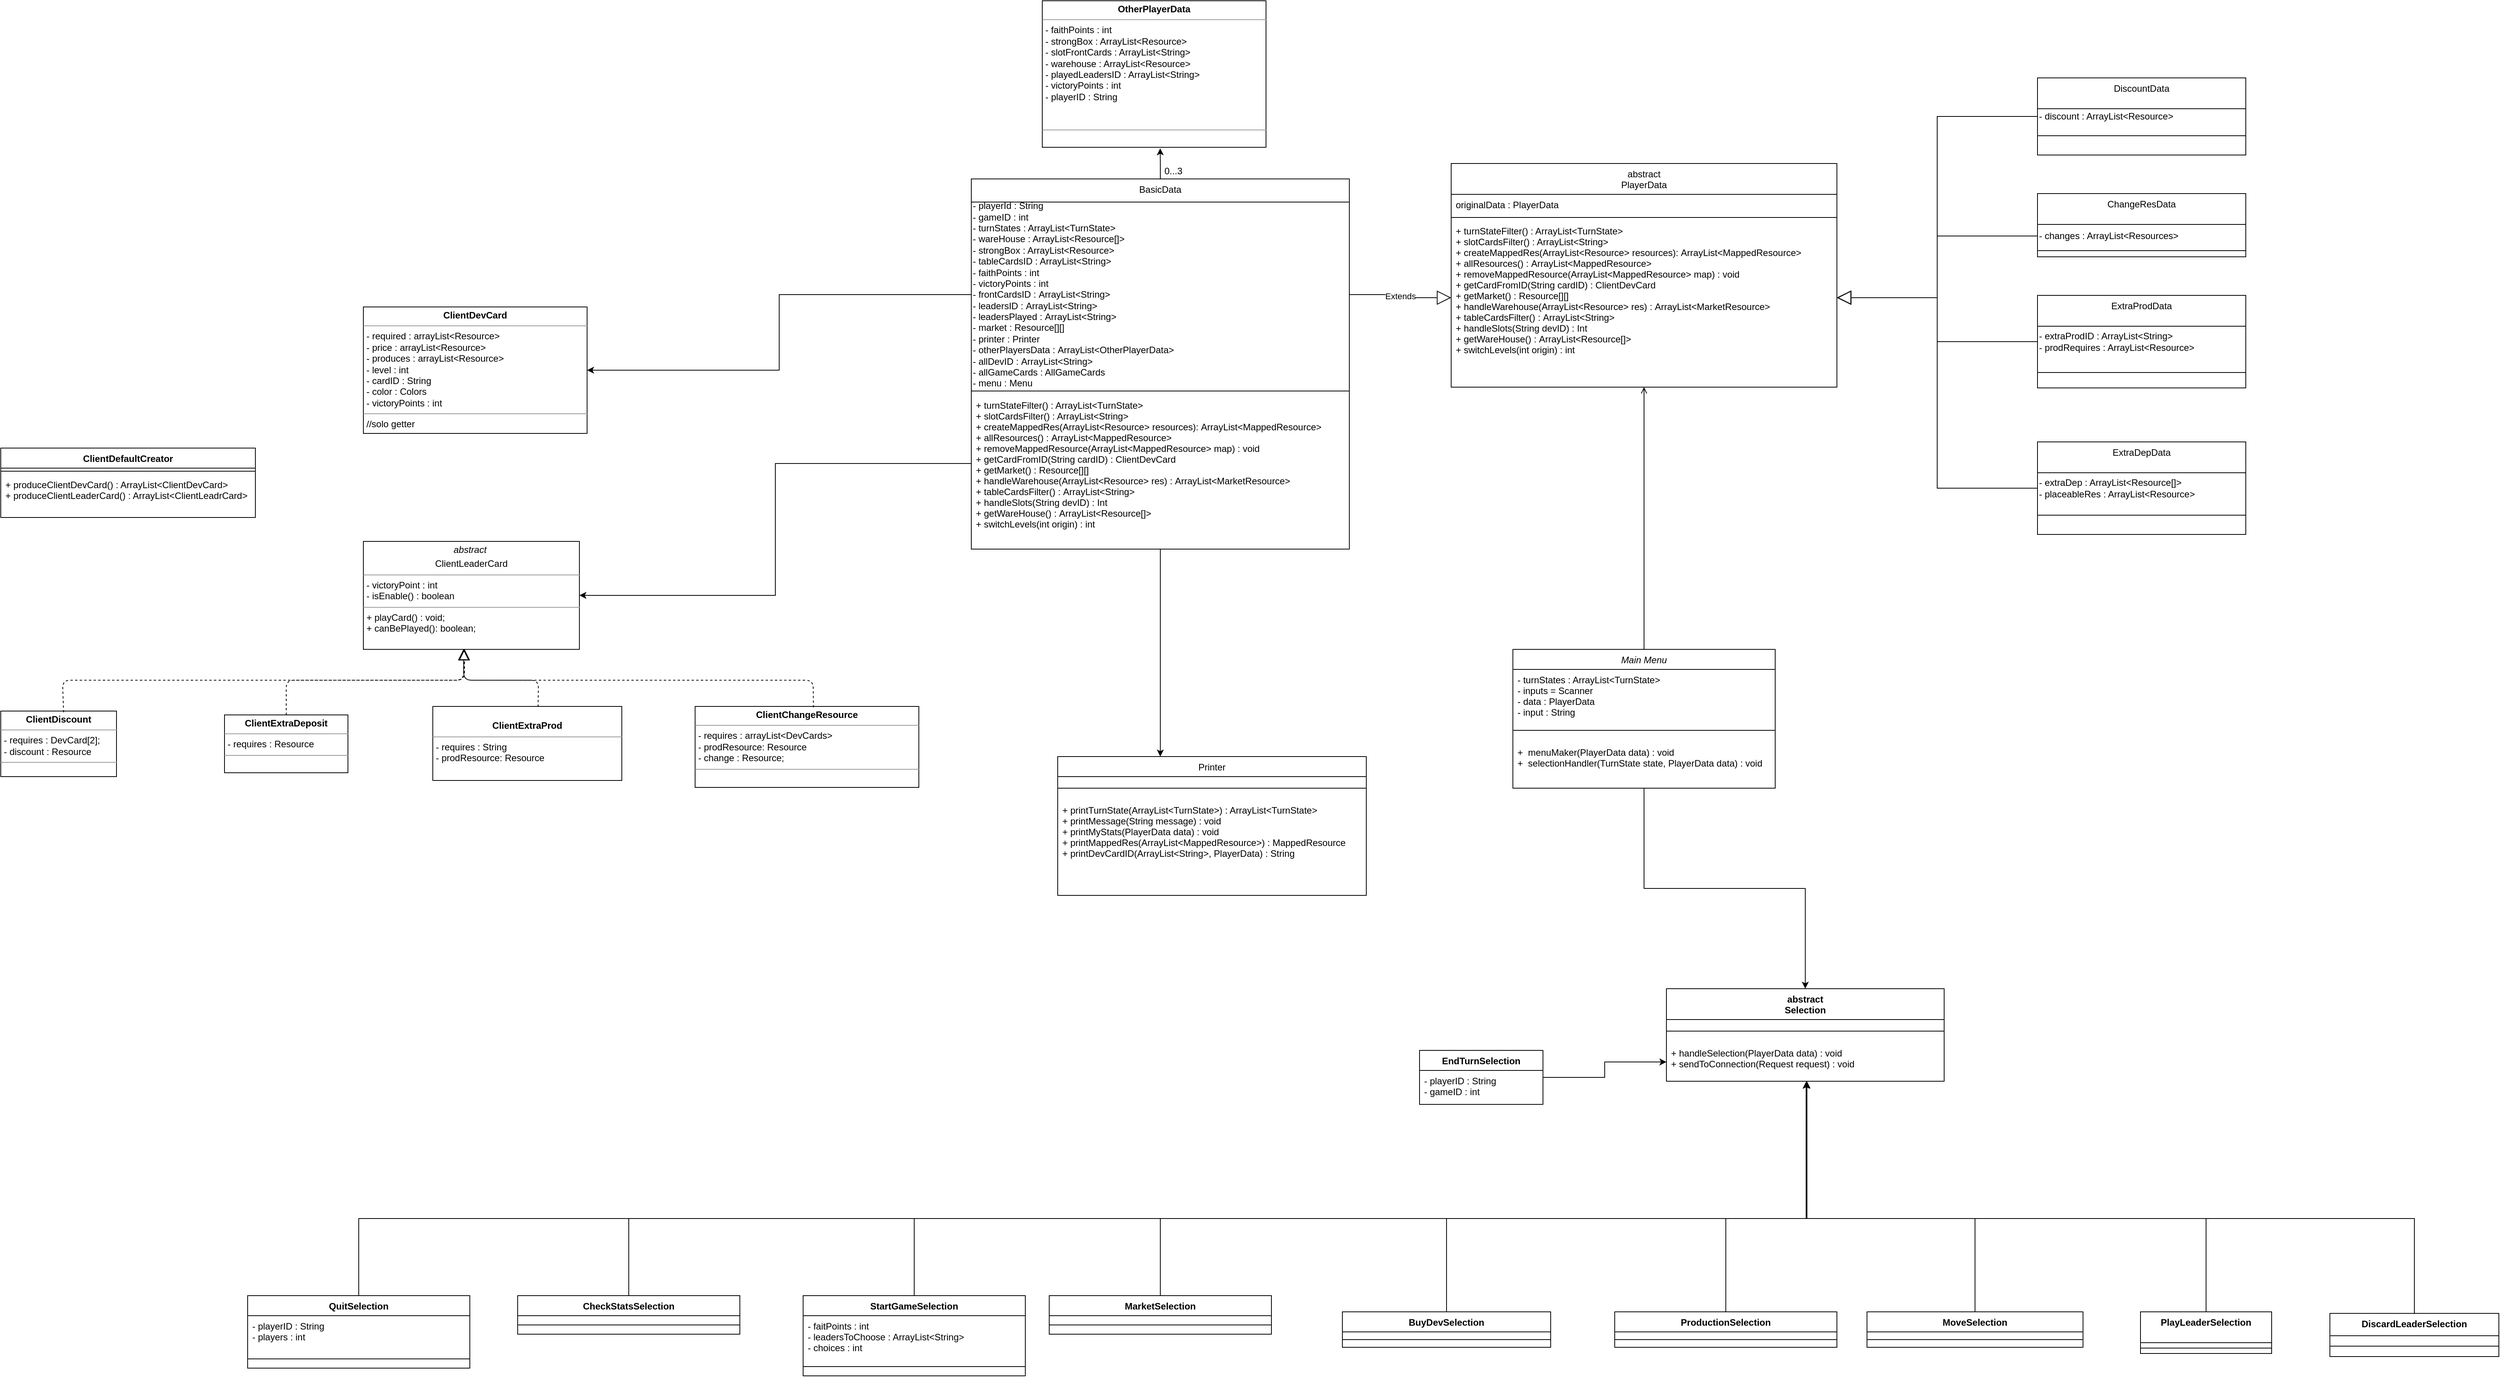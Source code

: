 <mxfile version="14.6.10" type="github">
  <diagram id="C5RBs43oDa-KdzZeNtuy" name="Page-1">
    <mxGraphModel dx="1479" dy="426" grid="1" gridSize="10" guides="1" tooltips="1" connect="1" arrows="1" fold="1" page="1" pageScale="1" pageWidth="827" pageHeight="1169" math="0" shadow="0">
      <root>
        <mxCell id="WIyWlLk6GJQsqaUBKTNV-0" />
        <mxCell id="WIyWlLk6GJQsqaUBKTNV-1" parent="WIyWlLk6GJQsqaUBKTNV-0" />
        <mxCell id="fk8g1e5_puwbV-77GHfn-81" style="edgeStyle=orthogonalEdgeStyle;rounded=0;orthogonalLoop=1;jettySize=auto;html=1;entryX=0.5;entryY=0;entryDx=0;entryDy=0;" parent="WIyWlLk6GJQsqaUBKTNV-1" source="zkfFHV4jXpPFQw0GAbJ--0" target="fk8g1e5_puwbV-77GHfn-21" edge="1">
          <mxGeometry relative="1" as="geometry" />
        </mxCell>
        <mxCell id="zkfFHV4jXpPFQw0GAbJ--0" value="Main Menu" style="swimlane;fontStyle=2;align=center;verticalAlign=top;childLayout=stackLayout;horizontal=1;startSize=26;horizontalStack=0;resizeParent=1;resizeLast=0;collapsible=1;marginBottom=0;rounded=0;shadow=0;strokeWidth=1;" parent="WIyWlLk6GJQsqaUBKTNV-1" vertex="1">
          <mxGeometry x="1170" y="861" width="340" height="180" as="geometry">
            <mxRectangle x="230" y="140" width="160" height="26" as="alternateBounds" />
          </mxGeometry>
        </mxCell>
        <mxCell id="zkfFHV4jXpPFQw0GAbJ--2" value="- turnStates : ArrayList&lt;TurnState&gt;&#xa;- inputs = Scanner&#xa;- data : PlayerData&#xa;- input : String" style="text;align=left;verticalAlign=top;spacingLeft=4;spacingRight=4;overflow=hidden;rotatable=0;points=[[0,0.5],[1,0.5]];portConstraint=eastwest;rounded=0;shadow=0;html=0;" parent="zkfFHV4jXpPFQw0GAbJ--0" vertex="1">
          <mxGeometry y="26" width="340" height="64" as="geometry" />
        </mxCell>
        <mxCell id="zkfFHV4jXpPFQw0GAbJ--4" value="" style="line;html=1;strokeWidth=1;align=left;verticalAlign=middle;spacingTop=-1;spacingLeft=3;spacingRight=3;rotatable=0;labelPosition=right;points=[];portConstraint=eastwest;" parent="zkfFHV4jXpPFQw0GAbJ--0" vertex="1">
          <mxGeometry y="90" width="340" height="30" as="geometry" />
        </mxCell>
        <mxCell id="zkfFHV4jXpPFQw0GAbJ--5" value="+  menuMaker(PlayerData data) : void&#xa;+  selectionHandler(TurnState state, PlayerData data) : void" style="text;align=left;verticalAlign=top;spacingLeft=4;spacingRight=4;overflow=hidden;rotatable=0;points=[[0,0.5],[1,0.5]];portConstraint=eastwest;" parent="zkfFHV4jXpPFQw0GAbJ--0" vertex="1">
          <mxGeometry y="120" width="340" height="50" as="geometry" />
        </mxCell>
        <mxCell id="zkfFHV4jXpPFQw0GAbJ--17" value="abstract&#xa;PlayerData" style="swimlane;fontStyle=0;align=center;verticalAlign=top;childLayout=stackLayout;horizontal=1;startSize=40;horizontalStack=0;resizeParent=1;resizeLast=0;collapsible=1;marginBottom=0;rounded=0;shadow=0;strokeWidth=1;" parent="WIyWlLk6GJQsqaUBKTNV-1" vertex="1">
          <mxGeometry x="1090" y="231" width="500" height="290" as="geometry">
            <mxRectangle x="550" y="140" width="160" height="26" as="alternateBounds" />
          </mxGeometry>
        </mxCell>
        <mxCell id="zkfFHV4jXpPFQw0GAbJ--18" value="originalData : PlayerData" style="text;align=left;verticalAlign=top;spacingLeft=4;spacingRight=4;overflow=hidden;rotatable=0;points=[[0,0.5],[1,0.5]];portConstraint=eastwest;" parent="zkfFHV4jXpPFQw0GAbJ--17" vertex="1">
          <mxGeometry y="40" width="500" height="26" as="geometry" />
        </mxCell>
        <mxCell id="zkfFHV4jXpPFQw0GAbJ--23" value="" style="line;html=1;strokeWidth=1;align=left;verticalAlign=middle;spacingTop=-1;spacingLeft=3;spacingRight=3;rotatable=0;labelPosition=right;points=[];portConstraint=eastwest;" parent="zkfFHV4jXpPFQw0GAbJ--17" vertex="1">
          <mxGeometry y="66" width="500" height="8" as="geometry" />
        </mxCell>
        <mxCell id="zkfFHV4jXpPFQw0GAbJ--25" value="+ turnStateFilter() : ArrayList&lt;TurnState&gt;&#xa;+ slotCardsFilter() : ArrayList&lt;String&gt;&#xa;+ createMappedRes(ArrayList&lt;Resource&gt; resources): ArrayList&lt;MappedResource&gt;&#xa;+ allResources() : ArrayList&lt;MappedResource&gt;&#xa;+ removeMappedResource(ArrayList&lt;MappedResource&gt; map) : void&#xa;+ getCardFromID(String cardID) : ClientDevCard&#xa;+ getMarket() : Resource[][]&#xa;+ handleWarehouse(ArrayList&lt;Resource&gt; res) : ArrayList&lt;MarketResource&gt;&#xa;+ tableCardsFilter() : ArrayList&lt;String&gt;&#xa;+ handleSlots(String devID) : Int&#xa;+ getWareHouse() : ArrayList&lt;Resource[]&gt;&#xa;+ switchLevels(int origin) : int " style="text;align=left;verticalAlign=top;spacingLeft=4;spacingRight=4;overflow=hidden;rotatable=0;points=[[0,0.5],[1,0.5]];portConstraint=eastwest;" parent="zkfFHV4jXpPFQw0GAbJ--17" vertex="1">
          <mxGeometry y="74" width="500" height="200" as="geometry" />
        </mxCell>
        <mxCell id="zkfFHV4jXpPFQw0GAbJ--26" value="" style="endArrow=open;shadow=0;strokeWidth=1;rounded=0;endFill=1;edgeStyle=elbowEdgeStyle;elbow=vertical;entryX=0.5;entryY=1;entryDx=0;entryDy=0;" parent="WIyWlLk6GJQsqaUBKTNV-1" source="zkfFHV4jXpPFQw0GAbJ--0" target="zkfFHV4jXpPFQw0GAbJ--17" edge="1">
          <mxGeometry x="0.5" y="41" relative="1" as="geometry">
            <mxPoint x="325" y="753" as="sourcePoint" />
            <mxPoint x="955" y="956.333" as="targetPoint" />
            <mxPoint x="-40" y="32" as="offset" />
          </mxGeometry>
        </mxCell>
        <mxCell id="576dkOfcxSaE496_4mNY-15" style="edgeStyle=orthogonalEdgeStyle;rounded=0;orthogonalLoop=1;jettySize=auto;html=1;" edge="1" parent="WIyWlLk6GJQsqaUBKTNV-1" source="JJriD7b2xeksv05l2RdO-20" target="576dkOfcxSaE496_4mNY-11">
          <mxGeometry relative="1" as="geometry">
            <Array as="points">
              <mxPoint x="713" y="940" />
              <mxPoint x="713" y="940" />
            </Array>
          </mxGeometry>
        </mxCell>
        <mxCell id="576dkOfcxSaE496_4mNY-17" style="edgeStyle=orthogonalEdgeStyle;rounded=0;orthogonalLoop=1;jettySize=auto;html=1;entryX=0.527;entryY=1.007;entryDx=0;entryDy=0;entryPerimeter=0;" edge="1" parent="WIyWlLk6GJQsqaUBKTNV-1" source="JJriD7b2xeksv05l2RdO-20" target="576dkOfcxSaE496_4mNY-16">
          <mxGeometry relative="1" as="geometry" />
        </mxCell>
        <mxCell id="JJriD7b2xeksv05l2RdO-20" value="BasicData" style="swimlane;fontStyle=0;align=center;verticalAlign=top;childLayout=stackLayout;horizontal=1;startSize=30;horizontalStack=0;resizeParent=1;resizeLast=0;collapsible=1;marginBottom=0;rounded=0;shadow=0;strokeWidth=1;" parent="WIyWlLk6GJQsqaUBKTNV-1" vertex="1">
          <mxGeometry x="468" y="251" width="490" height="480" as="geometry">
            <mxRectangle x="130" y="380" width="160" height="26" as="alternateBounds" />
          </mxGeometry>
        </mxCell>
        <mxCell id="fk8g1e5_puwbV-77GHfn-4" value="- playerId : String&lt;br&gt;- gameID : int&lt;br&gt;- turnStates : ArrayList&amp;lt;TurnState&amp;gt;&lt;br&gt;- wareHouse : ArrayList&amp;lt;Resource[]&amp;gt;&lt;br&gt;- strongBox : ArrayList&amp;lt;Resource&amp;gt;&lt;br&gt;- tableCardsID : ArrayList&amp;lt;String&amp;gt;&lt;br&gt;- faithPoints : int&lt;br&gt;- victoryPoints : int&lt;br&gt;- frontCardsID :&amp;nbsp;ArrayList&amp;lt;String&amp;gt;&lt;br&gt;- leadersID :&amp;nbsp;ArrayList&amp;lt;String&amp;gt;&lt;br&gt;- leadersPlayed :&amp;nbsp;ArrayList&amp;lt;String&amp;gt;&lt;br&gt;- market : Resource[][]&lt;br&gt;- printer : Printer&lt;br&gt;- otherPlayersData :&amp;nbsp;ArrayList&amp;lt;OtherPlayerData&amp;gt;&lt;br&gt;- allDevID :&amp;nbsp;ArrayList&amp;lt;String&amp;gt;&lt;br&gt;- allGameCards : AllGameCards&lt;br&gt;- menu : Menu" style="text;html=1;align=left;verticalAlign=middle;resizable=0;points=[];autosize=1;strokeColor=none;" parent="JJriD7b2xeksv05l2RdO-20" vertex="1">
          <mxGeometry y="30" width="490" height="240" as="geometry" />
        </mxCell>
        <mxCell id="JJriD7b2xeksv05l2RdO-21" value="" style="line;html=1;strokeWidth=1;align=left;verticalAlign=middle;spacingTop=-1;spacingLeft=3;spacingRight=3;rotatable=0;labelPosition=right;points=[];portConstraint=eastwest;" parent="JJriD7b2xeksv05l2RdO-20" vertex="1">
          <mxGeometry y="270" width="490" height="10" as="geometry" />
        </mxCell>
        <mxCell id="576dkOfcxSaE496_4mNY-0" value="+ turnStateFilter() : ArrayList&lt;TurnState&gt;&#xa;+ slotCardsFilter() : ArrayList&lt;String&gt;&#xa;+ createMappedRes(ArrayList&lt;Resource&gt; resources): ArrayList&lt;MappedResource&gt;&#xa;+ allResources() : ArrayList&lt;MappedResource&gt;&#xa;+ removeMappedResource(ArrayList&lt;MappedResource&gt; map) : void&#xa;+ getCardFromID(String cardID) : ClientDevCard&#xa;+ getMarket() : Resource[][]&#xa;+ handleWarehouse(ArrayList&lt;Resource&gt; res) : ArrayList&lt;MarketResource&gt;&#xa;+ tableCardsFilter() : ArrayList&lt;String&gt;&#xa;+ handleSlots(String devID) : Int&#xa;+ getWareHouse() : ArrayList&lt;Resource[]&gt;&#xa;+ switchLevels(int origin) : int " style="text;align=left;verticalAlign=top;spacingLeft=4;spacingRight=4;overflow=hidden;rotatable=0;points=[[0,0.5],[1,0.5]];portConstraint=eastwest;" vertex="1" parent="JJriD7b2xeksv05l2RdO-20">
          <mxGeometry y="280" width="490" height="200" as="geometry" />
        </mxCell>
        <mxCell id="JJriD7b2xeksv05l2RdO-22" value="ExtraProdData" style="swimlane;fontStyle=0;align=center;verticalAlign=top;childLayout=stackLayout;horizontal=1;startSize=40;horizontalStack=0;resizeParent=1;resizeLast=0;collapsible=1;marginBottom=0;rounded=0;shadow=0;strokeWidth=1;" parent="WIyWlLk6GJQsqaUBKTNV-1" vertex="1">
          <mxGeometry x="1850" y="402" width="270" height="120" as="geometry">
            <mxRectangle x="130" y="380" width="160" height="26" as="alternateBounds" />
          </mxGeometry>
        </mxCell>
        <mxCell id="fk8g1e5_puwbV-77GHfn-3" value="- extraProdID : ArrayList&amp;lt;String&amp;gt;&lt;br&gt;- prodRequires : ArrayList&amp;lt;Resource&amp;gt;" style="text;html=1;strokeColor=none;fillColor=none;align=left;verticalAlign=middle;whiteSpace=wrap;rounded=0;" parent="JJriD7b2xeksv05l2RdO-22" vertex="1">
          <mxGeometry y="40" width="270" height="40" as="geometry" />
        </mxCell>
        <mxCell id="JJriD7b2xeksv05l2RdO-23" value="" style="line;html=1;strokeWidth=1;align=left;verticalAlign=middle;spacingTop=-1;spacingLeft=3;spacingRight=3;rotatable=0;labelPosition=right;points=[];portConstraint=eastwest;" parent="JJriD7b2xeksv05l2RdO-22" vertex="1">
          <mxGeometry y="80" width="270" height="40" as="geometry" />
        </mxCell>
        <mxCell id="JJriD7b2xeksv05l2RdO-24" value="ExtraDepData" style="swimlane;fontStyle=0;align=center;verticalAlign=top;childLayout=stackLayout;horizontal=1;startSize=40;horizontalStack=0;resizeParent=1;resizeLast=0;collapsible=1;marginBottom=0;rounded=0;shadow=0;strokeWidth=1;" parent="WIyWlLk6GJQsqaUBKTNV-1" vertex="1">
          <mxGeometry x="1850" y="592" width="270" height="120" as="geometry">
            <mxRectangle x="130" y="380" width="160" height="26" as="alternateBounds" />
          </mxGeometry>
        </mxCell>
        <mxCell id="fk8g1e5_puwbV-77GHfn-2" value="- extraDep : ArrayList&amp;lt;Resource[]&amp;gt;&lt;br&gt;- placeableRes : ArrayList&amp;lt;Resource&amp;gt;" style="text;html=1;strokeColor=none;fillColor=none;align=left;verticalAlign=middle;whiteSpace=wrap;rounded=0;" parent="JJriD7b2xeksv05l2RdO-24" vertex="1">
          <mxGeometry y="40" width="270" height="40" as="geometry" />
        </mxCell>
        <mxCell id="JJriD7b2xeksv05l2RdO-25" value="" style="line;html=1;strokeWidth=1;align=left;verticalAlign=middle;spacingTop=-1;spacingLeft=3;spacingRight=3;rotatable=0;labelPosition=right;points=[];portConstraint=eastwest;" parent="JJriD7b2xeksv05l2RdO-24" vertex="1">
          <mxGeometry y="80" width="270" height="30" as="geometry" />
        </mxCell>
        <mxCell id="JJriD7b2xeksv05l2RdO-26" value="DiscountData" style="swimlane;fontStyle=0;align=center;verticalAlign=top;childLayout=stackLayout;horizontal=1;startSize=40;horizontalStack=0;resizeParent=1;resizeLast=0;collapsible=1;marginBottom=0;rounded=0;shadow=0;strokeWidth=1;" parent="WIyWlLk6GJQsqaUBKTNV-1" vertex="1">
          <mxGeometry x="1850" y="120" width="270" height="100" as="geometry">
            <mxRectangle x="130" y="380" width="160" height="26" as="alternateBounds" />
          </mxGeometry>
        </mxCell>
        <mxCell id="fk8g1e5_puwbV-77GHfn-1" value="- discount : ArrayList&amp;lt;Resource&amp;gt;" style="text;html=1;strokeColor=none;fillColor=none;align=left;verticalAlign=middle;whiteSpace=wrap;rounded=0;" parent="JJriD7b2xeksv05l2RdO-26" vertex="1">
          <mxGeometry y="40" width="270" height="20" as="geometry" />
        </mxCell>
        <mxCell id="JJriD7b2xeksv05l2RdO-27" value="" style="line;html=1;strokeWidth=1;align=left;verticalAlign=middle;spacingTop=-1;spacingLeft=3;spacingRight=3;rotatable=0;labelPosition=right;points=[];portConstraint=eastwest;" parent="JJriD7b2xeksv05l2RdO-26" vertex="1">
          <mxGeometry y="60" width="270" height="30" as="geometry" />
        </mxCell>
        <mxCell id="JJriD7b2xeksv05l2RdO-33" value="ChangeResData&#xa;" style="swimlane;fontStyle=0;align=center;verticalAlign=top;childLayout=stackLayout;horizontal=1;startSize=40;horizontalStack=0;resizeParent=1;resizeLast=0;collapsible=1;marginBottom=0;rounded=0;shadow=0;strokeWidth=1;" parent="WIyWlLk6GJQsqaUBKTNV-1" vertex="1">
          <mxGeometry x="1850" y="270" width="270" height="82" as="geometry">
            <mxRectangle x="130" y="380" width="160" height="26" as="alternateBounds" />
          </mxGeometry>
        </mxCell>
        <mxCell id="fk8g1e5_puwbV-77GHfn-0" value="- changes : ArrayList&amp;lt;Resources&amp;gt;" style="text;html=1;strokeColor=none;fillColor=none;align=left;verticalAlign=middle;whiteSpace=wrap;rounded=0;" parent="JJriD7b2xeksv05l2RdO-33" vertex="1">
          <mxGeometry y="40" width="270" height="30" as="geometry" />
        </mxCell>
        <mxCell id="JJriD7b2xeksv05l2RdO-34" value="" style="line;html=1;strokeWidth=1;align=left;verticalAlign=middle;spacingTop=-1;spacingLeft=3;spacingRight=3;rotatable=0;labelPosition=right;points=[];portConstraint=eastwest;" parent="JJriD7b2xeksv05l2RdO-33" vertex="1">
          <mxGeometry y="70" width="270" height="8" as="geometry" />
        </mxCell>
        <mxCell id="fk8g1e5_puwbV-77GHfn-8" value="" style="endArrow=block;endSize=16;endFill=0;html=1;rounded=0;edgeStyle=orthogonalEdgeStyle;entryX=1;entryY=0.5;entryDx=0;entryDy=0;" parent="WIyWlLk6GJQsqaUBKTNV-1" source="fk8g1e5_puwbV-77GHfn-3" target="zkfFHV4jXpPFQw0GAbJ--25" edge="1">
          <mxGeometry width="160" relative="1" as="geometry">
            <mxPoint x="1690" y="462" as="sourcePoint" />
            <mxPoint x="1690" y="462" as="targetPoint" />
          </mxGeometry>
        </mxCell>
        <mxCell id="fk8g1e5_puwbV-77GHfn-9" value="" style="endArrow=block;endSize=16;endFill=0;html=1;rounded=0;edgeStyle=orthogonalEdgeStyle;entryX=1;entryY=0.5;entryDx=0;entryDy=0;" parent="WIyWlLk6GJQsqaUBKTNV-1" source="fk8g1e5_puwbV-77GHfn-0" target="zkfFHV4jXpPFQw0GAbJ--25" edge="1">
          <mxGeometry width="160" relative="1" as="geometry">
            <mxPoint x="1690" y="325" as="sourcePoint" />
            <mxPoint x="1640" y="421" as="targetPoint" />
            <Array as="points">
              <mxPoint x="1720" y="325" />
              <mxPoint x="1720" y="405" />
            </Array>
          </mxGeometry>
        </mxCell>
        <mxCell id="fk8g1e5_puwbV-77GHfn-10" value="" style="endArrow=block;endSize=16;endFill=0;html=1;rounded=0;edgeStyle=orthogonalEdgeStyle;" parent="WIyWlLk6GJQsqaUBKTNV-1" source="fk8g1e5_puwbV-77GHfn-1" target="zkfFHV4jXpPFQw0GAbJ--25" edge="1">
          <mxGeometry width="160" relative="1" as="geometry">
            <mxPoint x="1690" y="170" as="sourcePoint" />
            <mxPoint x="1690" y="170" as="targetPoint" />
            <Array as="points">
              <mxPoint x="1720" y="170" />
              <mxPoint x="1720" y="405" />
            </Array>
          </mxGeometry>
        </mxCell>
        <mxCell id="fk8g1e5_puwbV-77GHfn-11" value="" style="endArrow=block;endSize=16;endFill=0;html=1;rounded=0;edgeStyle=orthogonalEdgeStyle;exitX=0;exitY=0.5;exitDx=0;exitDy=0;" parent="WIyWlLk6GJQsqaUBKTNV-1" source="fk8g1e5_puwbV-77GHfn-2" target="zkfFHV4jXpPFQw0GAbJ--25" edge="1">
          <mxGeometry width="160" relative="1" as="geometry">
            <mxPoint x="1720" y="691" as="sourcePoint" />
            <mxPoint x="1690" y="652" as="targetPoint" />
            <Array as="points">
              <mxPoint x="1720" y="652" />
              <mxPoint x="1720" y="405" />
            </Array>
          </mxGeometry>
        </mxCell>
        <mxCell id="fk8g1e5_puwbV-77GHfn-12" value="Extends" style="endArrow=block;endSize=16;endFill=0;html=1;rounded=0;edgeStyle=orthogonalEdgeStyle;entryX=0;entryY=0.5;entryDx=0;entryDy=0;" parent="WIyWlLk6GJQsqaUBKTNV-1" source="fk8g1e5_puwbV-77GHfn-4" target="zkfFHV4jXpPFQw0GAbJ--25" edge="1">
          <mxGeometry width="160" relative="1" as="geometry">
            <mxPoint x="912" y="411" as="sourcePoint" />
            <mxPoint x="1072" y="411" as="targetPoint" />
          </mxGeometry>
        </mxCell>
        <mxCell id="fk8g1e5_puwbV-77GHfn-21" value="abstract&#xa;Selection" style="swimlane;fontStyle=1;align=center;verticalAlign=top;childLayout=stackLayout;horizontal=1;startSize=40;horizontalStack=0;resizeParent=1;resizeParentMax=0;resizeLast=0;collapsible=1;marginBottom=0;" parent="WIyWlLk6GJQsqaUBKTNV-1" vertex="1">
          <mxGeometry x="1369" y="1301" width="360" height="120" as="geometry">
            <mxRectangle x="182" y="1730" width="110" height="30" as="alternateBounds" />
          </mxGeometry>
        </mxCell>
        <mxCell id="fk8g1e5_puwbV-77GHfn-22" value="" style="line;strokeWidth=1;fillColor=none;align=left;verticalAlign=middle;spacingTop=-1;spacingLeft=3;spacingRight=3;rotatable=0;labelPosition=right;points=[];portConstraint=eastwest;" parent="fk8g1e5_puwbV-77GHfn-21" vertex="1">
          <mxGeometry y="40" width="360" height="30" as="geometry" />
        </mxCell>
        <mxCell id="fk8g1e5_puwbV-77GHfn-23" value="+ handleSelection(PlayerData data) : void&#xa;+ sendToConnection(Request request) : void" style="text;strokeColor=none;fillColor=none;align=left;verticalAlign=top;spacingLeft=4;spacingRight=4;overflow=hidden;rotatable=0;points=[[0,0.5],[1,0.5]];portConstraint=eastwest;" parent="fk8g1e5_puwbV-77GHfn-21" vertex="1">
          <mxGeometry y="70" width="360" height="50" as="geometry" />
        </mxCell>
        <mxCell id="fk8g1e5_puwbV-77GHfn-24" style="edgeStyle=orthogonalEdgeStyle;rounded=0;orthogonalLoop=1;jettySize=auto;html=1;entryX=0.505;entryY=1.001;entryDx=0;entryDy=0;entryPerimeter=0;exitX=0.5;exitY=0;exitDx=0;exitDy=0;" parent="WIyWlLk6GJQsqaUBKTNV-1" source="fk8g1e5_puwbV-77GHfn-62" target="fk8g1e5_puwbV-77GHfn-23" edge="1">
          <mxGeometry relative="1" as="geometry">
            <Array as="points">
              <mxPoint x="1084" y="1599" />
              <mxPoint x="1551" y="1599" />
            </Array>
            <mxPoint x="683" y="1499" as="targetPoint" />
          </mxGeometry>
        </mxCell>
        <mxCell id="fk8g1e5_puwbV-77GHfn-25" value="MarketSelection" style="swimlane;fontStyle=1;align=center;verticalAlign=top;childLayout=stackLayout;horizontal=1;startSize=26;horizontalStack=0;resizeParent=1;resizeParentMax=0;resizeLast=0;collapsible=1;marginBottom=0;" parent="WIyWlLk6GJQsqaUBKTNV-1" vertex="1">
          <mxGeometry x="569" y="1699" width="288" height="50" as="geometry" />
        </mxCell>
        <mxCell id="fk8g1e5_puwbV-77GHfn-27" value="" style="line;strokeWidth=1;fillColor=none;align=left;verticalAlign=middle;spacingTop=-1;spacingLeft=3;spacingRight=3;rotatable=0;labelPosition=right;points=[];portConstraint=eastwest;" parent="fk8g1e5_puwbV-77GHfn-25" vertex="1">
          <mxGeometry y="26" width="288" height="24" as="geometry" />
        </mxCell>
        <mxCell id="fk8g1e5_puwbV-77GHfn-28" style="edgeStyle=orthogonalEdgeStyle;rounded=0;orthogonalLoop=1;jettySize=auto;html=1;exitX=0.5;exitY=0;exitDx=0;exitDy=0;entryX=0.505;entryY=1.004;entryDx=0;entryDy=0;entryPerimeter=0;" parent="WIyWlLk6GJQsqaUBKTNV-1" source="fk8g1e5_puwbV-77GHfn-25" target="fk8g1e5_puwbV-77GHfn-23" edge="1">
          <mxGeometry relative="1" as="geometry">
            <mxPoint x="-201" y="1569" as="sourcePoint" />
            <mxPoint x="1439" y="1439" as="targetPoint" />
            <Array as="points">
              <mxPoint x="713" y="1599" />
              <mxPoint x="1551" y="1599" />
            </Array>
          </mxGeometry>
        </mxCell>
        <mxCell id="fk8g1e5_puwbV-77GHfn-29" style="edgeStyle=orthogonalEdgeStyle;rounded=0;orthogonalLoop=1;jettySize=auto;html=1;entryX=0.505;entryY=0.997;entryDx=0;entryDy=0;entryPerimeter=0;exitX=0.5;exitY=0;exitDx=0;exitDy=0;" parent="WIyWlLk6GJQsqaUBKTNV-1" source="fk8g1e5_puwbV-77GHfn-30" target="fk8g1e5_puwbV-77GHfn-23" edge="1">
          <mxGeometry relative="1" as="geometry">
            <Array as="points">
              <mxPoint x="1769" y="1599" />
              <mxPoint x="1551" y="1599" />
            </Array>
            <mxPoint x="683" y="1495" as="targetPoint" />
          </mxGeometry>
        </mxCell>
        <mxCell id="fk8g1e5_puwbV-77GHfn-30" value="MoveSelection" style="swimlane;fontStyle=1;align=center;verticalAlign=top;childLayout=stackLayout;horizontal=1;startSize=26;horizontalStack=0;resizeParent=1;resizeParentMax=0;resizeLast=0;collapsible=1;marginBottom=0;" parent="WIyWlLk6GJQsqaUBKTNV-1" vertex="1">
          <mxGeometry x="1629" y="1720" width="280" height="46" as="geometry" />
        </mxCell>
        <mxCell id="fk8g1e5_puwbV-77GHfn-32" value="" style="line;strokeWidth=1;fillColor=none;align=left;verticalAlign=middle;spacingTop=-1;spacingLeft=3;spacingRight=3;rotatable=0;labelPosition=right;points=[];portConstraint=eastwest;" parent="fk8g1e5_puwbV-77GHfn-30" vertex="1">
          <mxGeometry y="26" width="280" height="20" as="geometry" />
        </mxCell>
        <mxCell id="fk8g1e5_puwbV-77GHfn-33" style="edgeStyle=orthogonalEdgeStyle;rounded=0;orthogonalLoop=1;jettySize=auto;html=1;entryX=0.505;entryY=0.999;entryDx=0;entryDy=0;entryPerimeter=0;exitX=0.5;exitY=0;exitDx=0;exitDy=0;" parent="WIyWlLk6GJQsqaUBKTNV-1" source="fk8g1e5_puwbV-77GHfn-34" target="fk8g1e5_puwbV-77GHfn-23" edge="1">
          <mxGeometry relative="1" as="geometry">
            <Array as="points">
              <mxPoint x="2069" y="1599" />
              <mxPoint x="1551" y="1599" />
            </Array>
            <mxPoint x="683" y="1495" as="targetPoint" />
          </mxGeometry>
        </mxCell>
        <mxCell id="fk8g1e5_puwbV-77GHfn-34" value="PlayLeaderSelection" style="swimlane;fontStyle=1;align=center;verticalAlign=top;childLayout=stackLayout;horizontal=1;startSize=40;horizontalStack=0;resizeParent=1;resizeParentMax=0;resizeLast=0;collapsible=1;marginBottom=0;" parent="WIyWlLk6GJQsqaUBKTNV-1" vertex="1">
          <mxGeometry x="1983.5" y="1720" width="170" height="54" as="geometry" />
        </mxCell>
        <mxCell id="fk8g1e5_puwbV-77GHfn-36" value="" style="line;strokeWidth=1;fillColor=none;align=left;verticalAlign=middle;spacingTop=-1;spacingLeft=3;spacingRight=3;rotatable=0;labelPosition=right;points=[];portConstraint=eastwest;" parent="fk8g1e5_puwbV-77GHfn-34" vertex="1">
          <mxGeometry y="40" width="170" height="14" as="geometry" />
        </mxCell>
        <mxCell id="fk8g1e5_puwbV-77GHfn-37" style="edgeStyle=orthogonalEdgeStyle;rounded=0;orthogonalLoop=1;jettySize=auto;html=1;entryX=0.505;entryY=1;entryDx=0;entryDy=0;entryPerimeter=0;exitX=0.5;exitY=0;exitDx=0;exitDy=0;" parent="WIyWlLk6GJQsqaUBKTNV-1" source="fk8g1e5_puwbV-77GHfn-38" target="fk8g1e5_puwbV-77GHfn-23" edge="1">
          <mxGeometry relative="1" as="geometry">
            <mxPoint x="684" y="1506" as="targetPoint" />
            <Array as="points">
              <mxPoint x="2339" y="1599" />
              <mxPoint x="1551" y="1599" />
            </Array>
          </mxGeometry>
        </mxCell>
        <mxCell id="fk8g1e5_puwbV-77GHfn-38" value="DiscardLeaderSelection" style="swimlane;fontStyle=1;align=center;verticalAlign=top;childLayout=stackLayout;horizontal=1;startSize=29;horizontalStack=0;resizeParent=1;resizeParentMax=0;resizeLast=0;collapsible=1;marginBottom=0;" parent="WIyWlLk6GJQsqaUBKTNV-1" vertex="1">
          <mxGeometry x="2229" y="1722" width="219" height="56" as="geometry" />
        </mxCell>
        <mxCell id="fk8g1e5_puwbV-77GHfn-40" value="" style="line;strokeWidth=1;fillColor=none;align=left;verticalAlign=middle;spacingTop=-1;spacingLeft=3;spacingRight=3;rotatable=0;labelPosition=right;points=[];portConstraint=eastwest;" parent="fk8g1e5_puwbV-77GHfn-38" vertex="1">
          <mxGeometry y="29" width="219" height="27" as="geometry" />
        </mxCell>
        <mxCell id="fk8g1e5_puwbV-77GHfn-41" value="EndTurnSelection" style="swimlane;fontStyle=1;align=center;verticalAlign=top;childLayout=stackLayout;horizontal=1;startSize=26;horizontalStack=0;resizeParent=1;resizeParentMax=0;resizeLast=0;collapsible=1;marginBottom=0;" parent="WIyWlLk6GJQsqaUBKTNV-1" vertex="1">
          <mxGeometry x="1049" y="1381" width="160" height="70" as="geometry" />
        </mxCell>
        <mxCell id="fk8g1e5_puwbV-77GHfn-42" value="- playerID : String&#xa;- gameID : int" style="text;strokeColor=none;fillColor=none;align=left;verticalAlign=top;spacingLeft=4;spacingRight=4;overflow=hidden;rotatable=0;points=[[0,0.5],[1,0.5]];portConstraint=eastwest;" parent="fk8g1e5_puwbV-77GHfn-41" vertex="1">
          <mxGeometry y="26" width="160" height="44" as="geometry" />
        </mxCell>
        <mxCell id="fk8g1e5_puwbV-77GHfn-43" value="" style="line;strokeWidth=1;fillColor=none;align=left;verticalAlign=middle;spacingTop=-1;spacingLeft=3;spacingRight=3;rotatable=0;labelPosition=right;points=[];portConstraint=eastwest;" parent="fk8g1e5_puwbV-77GHfn-41" vertex="1">
          <mxGeometry y="70" width="160" as="geometry" />
        </mxCell>
        <mxCell id="fk8g1e5_puwbV-77GHfn-44" style="edgeStyle=orthogonalEdgeStyle;rounded=0;orthogonalLoop=1;jettySize=auto;html=1;exitX=1;exitY=0.5;exitDx=0;exitDy=0;" parent="WIyWlLk6GJQsqaUBKTNV-1" source="fk8g1e5_puwbV-77GHfn-41" target="fk8g1e5_puwbV-77GHfn-23" edge="1">
          <mxGeometry relative="1" as="geometry">
            <mxPoint x="814.059" y="1159" as="sourcePoint" />
            <mxPoint x="399" y="1309" as="targetPoint" />
            <Array as="points" />
          </mxGeometry>
        </mxCell>
        <mxCell id="fk8g1e5_puwbV-77GHfn-53" style="edgeStyle=orthogonalEdgeStyle;rounded=0;orthogonalLoop=1;jettySize=auto;html=1;entryX=0.506;entryY=1.002;entryDx=0;entryDy=0;entryPerimeter=0;" parent="WIyWlLk6GJQsqaUBKTNV-1" source="fk8g1e5_puwbV-77GHfn-54" target="fk8g1e5_puwbV-77GHfn-23" edge="1">
          <mxGeometry relative="1" as="geometry">
            <mxPoint x="682" y="1519" as="targetPoint" />
            <Array as="points">
              <mxPoint x="1446" y="1599" />
              <mxPoint x="1551" y="1599" />
            </Array>
          </mxGeometry>
        </mxCell>
        <mxCell id="fk8g1e5_puwbV-77GHfn-54" value="ProductionSelection" style="swimlane;fontStyle=1;align=center;verticalAlign=top;childLayout=stackLayout;horizontal=1;startSize=26;horizontalStack=0;resizeParent=1;resizeParentMax=0;resizeLast=0;collapsible=1;marginBottom=0;" parent="WIyWlLk6GJQsqaUBKTNV-1" vertex="1">
          <mxGeometry x="1302" y="1720" width="288" height="46" as="geometry" />
        </mxCell>
        <mxCell id="fk8g1e5_puwbV-77GHfn-56" value="" style="line;strokeWidth=1;fillColor=none;align=left;verticalAlign=middle;spacingTop=-1;spacingLeft=3;spacingRight=3;rotatable=0;labelPosition=right;points=[];portConstraint=eastwest;" parent="fk8g1e5_puwbV-77GHfn-54" vertex="1">
          <mxGeometry y="26" width="288" height="20" as="geometry" />
        </mxCell>
        <mxCell id="fk8g1e5_puwbV-77GHfn-62" value="BuyDevSelection&#xa;" style="swimlane;fontStyle=1;align=center;verticalAlign=top;childLayout=stackLayout;horizontal=1;startSize=26;horizontalStack=0;resizeParent=1;resizeParentMax=0;resizeLast=0;collapsible=1;marginBottom=0;" parent="WIyWlLk6GJQsqaUBKTNV-1" vertex="1">
          <mxGeometry x="949" y="1720" width="270" height="46" as="geometry" />
        </mxCell>
        <mxCell id="fk8g1e5_puwbV-77GHfn-64" value="" style="line;strokeWidth=1;fillColor=none;align=left;verticalAlign=middle;spacingTop=-1;spacingLeft=3;spacingRight=3;rotatable=0;labelPosition=right;points=[];portConstraint=eastwest;" parent="fk8g1e5_puwbV-77GHfn-62" vertex="1">
          <mxGeometry y="26" width="270" height="20" as="geometry" />
        </mxCell>
        <mxCell id="fk8g1e5_puwbV-77GHfn-69" style="edgeStyle=orthogonalEdgeStyle;rounded=0;orthogonalLoop=1;jettySize=auto;html=1;entryX=0.505;entryY=1.006;entryDx=0;entryDy=0;entryPerimeter=0;" parent="WIyWlLk6GJQsqaUBKTNV-1" source="fk8g1e5_puwbV-77GHfn-70" target="fk8g1e5_puwbV-77GHfn-23" edge="1">
          <mxGeometry relative="1" as="geometry">
            <Array as="points">
              <mxPoint x="394" y="1599" />
              <mxPoint x="1551" y="1599" />
              <mxPoint x="1551" y="1479" />
              <mxPoint x="1551" y="1479" />
            </Array>
          </mxGeometry>
        </mxCell>
        <mxCell id="fk8g1e5_puwbV-77GHfn-70" value="StartGameSelection" style="swimlane;fontStyle=1;align=center;verticalAlign=top;childLayout=stackLayout;horizontal=1;startSize=26;horizontalStack=0;resizeParent=1;resizeParentMax=0;resizeLast=0;collapsible=1;marginBottom=0;" parent="WIyWlLk6GJQsqaUBKTNV-1" vertex="1">
          <mxGeometry x="250" y="1699" width="288" height="104" as="geometry" />
        </mxCell>
        <mxCell id="fk8g1e5_puwbV-77GHfn-71" value="- faitPoints : int&#xa;- leadersToChoose : ArrayList&lt;String&gt;&#xa;- choices : int&#xa;" style="text;strokeColor=none;fillColor=none;align=left;verticalAlign=top;spacingLeft=4;spacingRight=4;overflow=hidden;rotatable=0;points=[[0,0.5],[1,0.5]];portConstraint=eastwest;" parent="fk8g1e5_puwbV-77GHfn-70" vertex="1">
          <mxGeometry y="26" width="288" height="54" as="geometry" />
        </mxCell>
        <mxCell id="fk8g1e5_puwbV-77GHfn-72" value="" style="line;strokeWidth=1;fillColor=none;align=left;verticalAlign=middle;spacingTop=-1;spacingLeft=3;spacingRight=3;rotatable=0;labelPosition=right;points=[];portConstraint=eastwest;" parent="fk8g1e5_puwbV-77GHfn-70" vertex="1">
          <mxGeometry y="80" width="288" height="24" as="geometry" />
        </mxCell>
        <mxCell id="fk8g1e5_puwbV-77GHfn-73" style="edgeStyle=orthogonalEdgeStyle;rounded=0;orthogonalLoop=1;jettySize=auto;html=1;entryX=0.503;entryY=1.011;entryDx=0;entryDy=0;entryPerimeter=0;" parent="WIyWlLk6GJQsqaUBKTNV-1" source="fk8g1e5_puwbV-77GHfn-74" target="fk8g1e5_puwbV-77GHfn-23" edge="1">
          <mxGeometry relative="1" as="geometry">
            <Array as="points">
              <mxPoint x="24" y="1599" />
              <mxPoint x="1550" y="1599" />
            </Array>
          </mxGeometry>
        </mxCell>
        <mxCell id="fk8g1e5_puwbV-77GHfn-74" value="CheckStatsSelection" style="swimlane;fontStyle=1;align=center;verticalAlign=top;childLayout=stackLayout;horizontal=1;startSize=26;horizontalStack=0;resizeParent=1;resizeParentMax=0;resizeLast=0;collapsible=1;marginBottom=0;" parent="WIyWlLk6GJQsqaUBKTNV-1" vertex="1">
          <mxGeometry x="-120" y="1699" width="288" height="50" as="geometry" />
        </mxCell>
        <mxCell id="fk8g1e5_puwbV-77GHfn-76" value="" style="line;strokeWidth=1;fillColor=none;align=left;verticalAlign=middle;spacingTop=-1;spacingLeft=3;spacingRight=3;rotatable=0;labelPosition=right;points=[];portConstraint=eastwest;" parent="fk8g1e5_puwbV-77GHfn-74" vertex="1">
          <mxGeometry y="26" width="288" height="24" as="geometry" />
        </mxCell>
        <mxCell id="fk8g1e5_puwbV-77GHfn-77" style="edgeStyle=orthogonalEdgeStyle;rounded=0;orthogonalLoop=1;jettySize=auto;html=1;entryX=0.505;entryY=1;entryDx=0;entryDy=0;entryPerimeter=0;" parent="WIyWlLk6GJQsqaUBKTNV-1" source="fk8g1e5_puwbV-77GHfn-78" target="fk8g1e5_puwbV-77GHfn-23" edge="1">
          <mxGeometry relative="1" as="geometry">
            <Array as="points">
              <mxPoint x="-326" y="1599" />
              <mxPoint x="1551" y="1599" />
              <mxPoint x="1551" y="1479" />
              <mxPoint x="1551" y="1479" />
            </Array>
          </mxGeometry>
        </mxCell>
        <mxCell id="fk8g1e5_puwbV-77GHfn-78" value="QuitSelection" style="swimlane;fontStyle=1;align=center;verticalAlign=top;childLayout=stackLayout;horizontal=1;startSize=26;horizontalStack=0;resizeParent=1;resizeParentMax=0;resizeLast=0;collapsible=1;marginBottom=0;" parent="WIyWlLk6GJQsqaUBKTNV-1" vertex="1">
          <mxGeometry x="-470" y="1699" width="288" height="94" as="geometry" />
        </mxCell>
        <mxCell id="fk8g1e5_puwbV-77GHfn-79" value="- playerID : String&#xa;- players : int&#xa;" style="text;strokeColor=none;fillColor=none;align=left;verticalAlign=top;spacingLeft=4;spacingRight=4;overflow=hidden;rotatable=0;points=[[0,0.5],[1,0.5]];portConstraint=eastwest;" parent="fk8g1e5_puwbV-77GHfn-78" vertex="1">
          <mxGeometry y="26" width="288" height="44" as="geometry" />
        </mxCell>
        <mxCell id="fk8g1e5_puwbV-77GHfn-80" value="" style="line;strokeWidth=1;fillColor=none;align=left;verticalAlign=middle;spacingTop=-1;spacingLeft=3;spacingRight=3;rotatable=0;labelPosition=right;points=[];portConstraint=eastwest;" parent="fk8g1e5_puwbV-77GHfn-78" vertex="1">
          <mxGeometry y="70" width="288" height="24" as="geometry" />
        </mxCell>
        <mxCell id="fk8g1e5_puwbV-77GHfn-82" value="&lt;p style=&quot;margin: 0px ; margin-top: 4px ; text-align: center&quot;&gt;&lt;i&gt;abstract&amp;nbsp;&lt;/i&gt;&lt;/p&gt;&lt;p style=&quot;margin: 0px ; margin-top: 4px ; text-align: center&quot;&gt;ClientLeaderCard&lt;/p&gt;&lt;hr size=&quot;1&quot;&gt;&lt;p style=&quot;margin: 0px ; margin-left: 4px&quot;&gt;- victoryPoint : int&lt;br&gt;&lt;/p&gt;&lt;p style=&quot;margin: 0px ; margin-left: 4px&quot;&gt;- isEnable() : boolean&lt;/p&gt;&lt;hr size=&quot;1&quot;&gt;&lt;p style=&quot;margin: 0px ; margin-left: 4px&quot;&gt;+ playCard() : void;&lt;br&gt;&lt;/p&gt;&lt;p style=&quot;margin: 0px ; margin-left: 4px&quot;&gt;+ canBePlayed(): boolean;&lt;/p&gt;" style="verticalAlign=top;align=left;overflow=fill;fontSize=12;fontFamily=Helvetica;html=1;rounded=0;shadow=0;comic=0;labelBackgroundColor=none;strokeWidth=1" parent="WIyWlLk6GJQsqaUBKTNV-1" vertex="1">
          <mxGeometry x="-320" y="721" width="280" height="140" as="geometry" />
        </mxCell>
        <mxCell id="fk8g1e5_puwbV-77GHfn-83" value="&lt;p style=&quot;margin: 0px ; margin-top: 4px ; text-align: center&quot;&gt;&lt;b&gt;ClientDiscount&lt;/b&gt;&lt;/p&gt;&lt;hr size=&quot;1&quot;&gt;&lt;p style=&quot;margin: 0px ; margin-left: 4px&quot;&gt;- requires : DevCard[2];&lt;/p&gt;&lt;p style=&quot;margin: 0px ; margin-left: 4px&quot;&gt;- discount : Resource&lt;/p&gt;&lt;hr size=&quot;1&quot;&gt;&lt;p style=&quot;margin: 0px ; margin-left: 4px&quot;&gt;&lt;br&gt;&lt;/p&gt;" style="verticalAlign=top;align=left;overflow=fill;fontSize=12;fontFamily=Helvetica;html=1;rounded=0;shadow=0;comic=0;labelBackgroundColor=none;strokeWidth=1" parent="WIyWlLk6GJQsqaUBKTNV-1" vertex="1">
          <mxGeometry x="-790" y="941" width="150" height="85" as="geometry" />
        </mxCell>
        <mxCell id="fk8g1e5_puwbV-77GHfn-84" value="&lt;p style=&quot;margin: 0px ; margin-top: 4px ; text-align: center&quot;&gt;&lt;b&gt;ClientExtraDeposit&lt;/b&gt;&lt;/p&gt;&lt;hr size=&quot;1&quot;&gt;&lt;p style=&quot;margin: 0px ; margin-left: 4px&quot;&gt;- requires : Resource&lt;/p&gt;&lt;hr size=&quot;1&quot;&gt;&lt;p style=&quot;margin: 0px ; margin-left: 4px&quot;&gt;&lt;br&gt;&lt;/p&gt;" style="verticalAlign=top;align=left;overflow=fill;fontSize=12;fontFamily=Helvetica;html=1;rounded=0;shadow=0;comic=0;labelBackgroundColor=none;strokeWidth=1" parent="WIyWlLk6GJQsqaUBKTNV-1" vertex="1">
          <mxGeometry x="-500" y="946" width="160" height="75" as="geometry" />
        </mxCell>
        <mxCell id="fk8g1e5_puwbV-77GHfn-85" value="" style="endArrow=block;dashed=1;endFill=0;endSize=12;html=1;exitX=0.543;exitY=0.02;exitDx=0;exitDy=0;exitPerimeter=0;entryX=0.468;entryY=0.997;entryDx=0;entryDy=0;entryPerimeter=0;" parent="WIyWlLk6GJQsqaUBKTNV-1" source="fk8g1e5_puwbV-77GHfn-83" target="fk8g1e5_puwbV-77GHfn-82" edge="1">
          <mxGeometry width="160" relative="1" as="geometry">
            <mxPoint x="-560" y="951" as="sourcePoint" />
            <mxPoint x="-400" y="951" as="targetPoint" />
            <Array as="points">
              <mxPoint x="-710" y="901" />
              <mxPoint x="-189" y="901" />
            </Array>
          </mxGeometry>
        </mxCell>
        <mxCell id="fk8g1e5_puwbV-77GHfn-86" value="" style="endArrow=block;dashed=1;endFill=0;endSize=12;html=1;entryX=0.464;entryY=0.997;entryDx=0;entryDy=0;entryPerimeter=0;" parent="WIyWlLk6GJQsqaUBKTNV-1" source="fk8g1e5_puwbV-77GHfn-84" target="fk8g1e5_puwbV-77GHfn-82" edge="1">
          <mxGeometry width="160" relative="1" as="geometry">
            <mxPoint x="-549.68" y="1017.7" as="sourcePoint" />
            <mxPoint x="-190" y="841" as="targetPoint" />
            <Array as="points">
              <mxPoint x="-420" y="901" />
              <mxPoint x="-190" y="901" />
            </Array>
          </mxGeometry>
        </mxCell>
        <mxCell id="fk8g1e5_puwbV-77GHfn-87" value="&lt;br&gt;&lt;p style=&quot;margin: 0px ; margin-top: 4px ; text-align: center&quot;&gt;&lt;b&gt;ClientExtraProd&lt;/b&gt;&lt;/p&gt;&lt;hr size=&quot;1&quot;&gt;&lt;p style=&quot;margin: 0px ; margin-left: 4px&quot;&gt;- requires : String&lt;/p&gt;&lt;p style=&quot;margin: 0px ; margin-left: 4px&quot;&gt;- prodResource: Resource&lt;/p&gt;" style="verticalAlign=top;align=left;overflow=fill;fontSize=12;fontFamily=Helvetica;html=1;rounded=0;shadow=0;comic=0;labelBackgroundColor=none;strokeWidth=1" parent="WIyWlLk6GJQsqaUBKTNV-1" vertex="1">
          <mxGeometry x="-230" y="935" width="245" height="96" as="geometry" />
        </mxCell>
        <mxCell id="fk8g1e5_puwbV-77GHfn-88" value="" style="endArrow=block;dashed=1;endFill=0;endSize=12;html=1;exitX=0.557;exitY=0.005;exitDx=0;exitDy=0;exitPerimeter=0;entryX=0.467;entryY=0.995;entryDx=0;entryDy=0;entryPerimeter=0;" parent="WIyWlLk6GJQsqaUBKTNV-1" source="fk8g1e5_puwbV-77GHfn-87" target="fk8g1e5_puwbV-77GHfn-82" edge="1">
          <mxGeometry width="160" relative="1" as="geometry">
            <mxPoint x="-260" y="1016" as="sourcePoint" />
            <mxPoint x="-190" y="851" as="targetPoint" />
            <Array as="points">
              <mxPoint x="-93" y="901" />
              <mxPoint x="-190" y="901" />
            </Array>
          </mxGeometry>
        </mxCell>
        <mxCell id="fk8g1e5_puwbV-77GHfn-89" value="&lt;p style=&quot;margin: 0px ; margin-top: 4px ; text-align: center&quot;&gt;&lt;b&gt;ClientChangeResource&lt;/b&gt;&lt;/p&gt;&lt;hr size=&quot;1&quot;&gt;&lt;p style=&quot;margin: 0px ; margin-left: 4px&quot;&gt;- requires : arrayList&amp;lt;DevCards&amp;gt;&lt;/p&gt;&lt;p style=&quot;margin: 0px ; margin-left: 4px&quot;&gt;- prodResource: Resource&lt;/p&gt;&lt;p style=&quot;margin: 0px ; margin-left: 4px&quot;&gt;- change : Resource;&lt;/p&gt;&lt;hr size=&quot;1&quot;&gt;&lt;p style=&quot;margin: 0px ; margin-left: 4px&quot;&gt;&lt;br&gt;&lt;/p&gt;" style="verticalAlign=top;align=left;overflow=fill;fontSize=12;fontFamily=Helvetica;html=1;rounded=0;shadow=0;comic=0;labelBackgroundColor=none;strokeWidth=1" parent="WIyWlLk6GJQsqaUBKTNV-1" vertex="1">
          <mxGeometry x="110" y="935" width="290" height="105" as="geometry" />
        </mxCell>
        <mxCell id="fk8g1e5_puwbV-77GHfn-90" value="" style="endArrow=block;dashed=1;endFill=0;endSize=12;html=1;exitX=0.529;exitY=0.012;exitDx=0;exitDy=0;exitPerimeter=0;entryX=0.465;entryY=0.995;entryDx=0;entryDy=0;entryPerimeter=0;" parent="WIyWlLk6GJQsqaUBKTNV-1" source="fk8g1e5_puwbV-77GHfn-89" target="fk8g1e5_puwbV-77GHfn-82" edge="1">
          <mxGeometry width="160" relative="1" as="geometry">
            <mxPoint x="31.53" y="1006.005" as="sourcePoint" />
            <mxPoint x="-190" y="841" as="targetPoint" />
            <Array as="points">
              <mxPoint x="263" y="901" />
              <mxPoint x="-50" y="901" />
              <mxPoint x="-190" y="901" />
            </Array>
          </mxGeometry>
        </mxCell>
        <mxCell id="fk8g1e5_puwbV-77GHfn-91" value="&lt;p style=&quot;margin: 0px ; margin-top: 4px ; text-align: center&quot;&gt;&lt;b&gt;ClientDevCard&lt;/b&gt;&lt;/p&gt;&lt;hr size=&quot;1&quot;&gt;&lt;p style=&quot;margin: 0px ; margin-left: 4px&quot;&gt;- required : arrayList&amp;lt;Resource&amp;gt;&lt;/p&gt;&lt;p style=&quot;margin: 0px ; margin-left: 4px&quot;&gt;- price : arrayList&amp;lt;Resource&amp;gt;&lt;/p&gt;&lt;p style=&quot;margin: 0px ; margin-left: 4px&quot;&gt;- produces : arrayList&amp;lt;Resource&amp;gt;&lt;/p&gt;&lt;p style=&quot;margin: 0px ; margin-left: 4px&quot;&gt;- level : int&lt;/p&gt;&lt;p style=&quot;margin: 0px ; margin-left: 4px&quot;&gt;- cardID : String&amp;nbsp;&lt;/p&gt;&lt;p style=&quot;margin: 0px ; margin-left: 4px&quot;&gt;- color : Colors&lt;/p&gt;&lt;p style=&quot;margin: 0px ; margin-left: 4px&quot;&gt;- victoryPoints : int&lt;/p&gt;&lt;hr size=&quot;1&quot;&gt;&lt;p style=&quot;margin: 0px ; margin-left: 4px&quot;&gt;//solo getter&lt;/p&gt;" style="verticalAlign=top;align=left;overflow=fill;fontSize=12;fontFamily=Helvetica;html=1;rounded=0;shadow=0;comic=0;labelBackgroundColor=none;strokeWidth=1" parent="WIyWlLk6GJQsqaUBKTNV-1" vertex="1">
          <mxGeometry x="-320" y="417" width="290" height="164" as="geometry" />
        </mxCell>
        <mxCell id="fk8g1e5_puwbV-77GHfn-92" style="edgeStyle=orthogonalEdgeStyle;rounded=0;orthogonalLoop=1;jettySize=auto;html=1;entryX=1;entryY=0.5;entryDx=0;entryDy=0;" parent="WIyWlLk6GJQsqaUBKTNV-1" source="fk8g1e5_puwbV-77GHfn-4" target="fk8g1e5_puwbV-77GHfn-91" edge="1">
          <mxGeometry relative="1" as="geometry" />
        </mxCell>
        <mxCell id="fk8g1e5_puwbV-77GHfn-93" style="edgeStyle=orthogonalEdgeStyle;rounded=0;orthogonalLoop=1;jettySize=auto;html=1;entryX=1;entryY=0.5;entryDx=0;entryDy=0;" parent="WIyWlLk6GJQsqaUBKTNV-1" source="JJriD7b2xeksv05l2RdO-20" target="fk8g1e5_puwbV-77GHfn-82" edge="1">
          <mxGeometry relative="1" as="geometry">
            <mxPoint x="580" y="601" as="sourcePoint" />
            <Array as="points">
              <mxPoint x="214" y="620" />
              <mxPoint x="214" y="791" />
            </Array>
          </mxGeometry>
        </mxCell>
        <mxCell id="576dkOfcxSaE496_4mNY-1" value="ClientDefaultCreator" style="swimlane;fontStyle=1;align=center;verticalAlign=top;childLayout=stackLayout;horizontal=1;startSize=26;horizontalStack=0;resizeParent=1;resizeParentMax=0;resizeLast=0;collapsible=1;marginBottom=0;" vertex="1" parent="WIyWlLk6GJQsqaUBKTNV-1">
          <mxGeometry x="-790" y="600" width="330" height="90" as="geometry" />
        </mxCell>
        <mxCell id="576dkOfcxSaE496_4mNY-2" value="" style="line;strokeWidth=1;fillColor=none;align=left;verticalAlign=middle;spacingTop=-1;spacingLeft=3;spacingRight=3;rotatable=0;labelPosition=right;points=[];portConstraint=eastwest;" vertex="1" parent="576dkOfcxSaE496_4mNY-1">
          <mxGeometry y="26" width="330" height="8" as="geometry" />
        </mxCell>
        <mxCell id="576dkOfcxSaE496_4mNY-3" value="+ produceClientDevCard() : ArrayList&lt;ClientDevCard&gt;&#xa;+ produceClientLeaderCard() : ArrayList&lt;ClientLeadrCard&gt;" style="text;strokeColor=none;fillColor=none;align=left;verticalAlign=top;spacingLeft=4;spacingRight=4;overflow=hidden;rotatable=0;points=[[0,0.5],[1,0.5]];portConstraint=eastwest;" vertex="1" parent="576dkOfcxSaE496_4mNY-1">
          <mxGeometry y="34" width="330" height="56" as="geometry" />
        </mxCell>
        <mxCell id="576dkOfcxSaE496_4mNY-11" value="Printer" style="swimlane;fontStyle=0;align=center;verticalAlign=top;childLayout=stackLayout;horizontal=1;startSize=26;horizontalStack=0;resizeParent=1;resizeLast=0;collapsible=1;marginBottom=0;rounded=0;shadow=0;strokeWidth=1;" vertex="1" parent="WIyWlLk6GJQsqaUBKTNV-1">
          <mxGeometry x="580" y="1000" width="400" height="180" as="geometry">
            <mxRectangle x="230" y="140" width="160" height="26" as="alternateBounds" />
          </mxGeometry>
        </mxCell>
        <mxCell id="576dkOfcxSaE496_4mNY-13" value="" style="line;html=1;strokeWidth=1;align=left;verticalAlign=middle;spacingTop=-1;spacingLeft=3;spacingRight=3;rotatable=0;labelPosition=right;points=[];portConstraint=eastwest;" vertex="1" parent="576dkOfcxSaE496_4mNY-11">
          <mxGeometry y="26" width="400" height="30" as="geometry" />
        </mxCell>
        <mxCell id="576dkOfcxSaE496_4mNY-14" value="+ printTurnState(ArrayList&lt;TurnState&gt;) : ArrayList&lt;TurnState&gt;&#xa;+ printMessage(String message) : void&#xa;+ printMyStats(PlayerData data) : void&#xa;+ printMappedRes(ArrayList&lt;MappedResource&gt;) : MappedResource&#xa;+ printDevCardID(ArrayList&lt;String&gt;, PlayerData) : String" style="text;align=left;verticalAlign=top;spacingLeft=4;spacingRight=4;overflow=hidden;rotatable=0;points=[[0,0.5],[1,0.5]];portConstraint=eastwest;" vertex="1" parent="576dkOfcxSaE496_4mNY-11">
          <mxGeometry y="56" width="400" height="84" as="geometry" />
        </mxCell>
        <mxCell id="576dkOfcxSaE496_4mNY-16" value="&lt;p style=&quot;margin: 0px ; margin-top: 4px ; text-align: center&quot;&gt;&lt;b&gt;OtherPlayerData&lt;/b&gt;&lt;/p&gt;&lt;hr size=&quot;1&quot;&gt;&lt;p style=&quot;margin: 0px ; margin-left: 4px&quot;&gt;- faithPoints : int&lt;/p&gt;&lt;p style=&quot;margin: 0px ; margin-left: 4px&quot;&gt;- strongBox : ArrayList&amp;lt;Resource&amp;gt;&lt;/p&gt;&lt;p style=&quot;margin: 0px ; margin-left: 4px&quot;&gt;- slotFrontCards : ArrayList&amp;lt;String&amp;gt;&lt;/p&gt;&lt;p style=&quot;margin: 0px ; margin-left: 4px&quot;&gt;- warehouse : ArrayList&amp;lt;Resource&amp;gt;&lt;/p&gt;&lt;p style=&quot;margin: 0px ; margin-left: 4px&quot;&gt;- playedLeadersID : ArrayList&amp;lt;String&amp;gt;&lt;/p&gt;&lt;p style=&quot;margin: 0px ; margin-left: 4px&quot;&gt;- victoryPoints : int&lt;/p&gt;&lt;p style=&quot;margin: 0px ; margin-left: 4px&quot;&gt;- playerID : String&lt;/p&gt;&lt;p style=&quot;margin: 0px ; margin-left: 4px&quot;&gt;&lt;br&gt;&lt;/p&gt;&lt;br&gt;&lt;hr size=&quot;1&quot;&gt;&lt;p style=&quot;margin: 0px ; margin-left: 4px&quot;&gt;&lt;br&gt;&lt;/p&gt;" style="verticalAlign=top;align=left;overflow=fill;fontSize=12;fontFamily=Helvetica;html=1;rounded=0;shadow=0;comic=0;labelBackgroundColor=none;strokeWidth=1" vertex="1" parent="WIyWlLk6GJQsqaUBKTNV-1">
          <mxGeometry x="560" y="20" width="290" height="190" as="geometry" />
        </mxCell>
        <mxCell id="576dkOfcxSaE496_4mNY-18" value="0...3" style="text;html=1;strokeColor=none;fillColor=none;align=center;verticalAlign=middle;whiteSpace=wrap;rounded=0;" vertex="1" parent="WIyWlLk6GJQsqaUBKTNV-1">
          <mxGeometry x="710" y="231" width="40" height="20" as="geometry" />
        </mxCell>
      </root>
    </mxGraphModel>
  </diagram>
</mxfile>
